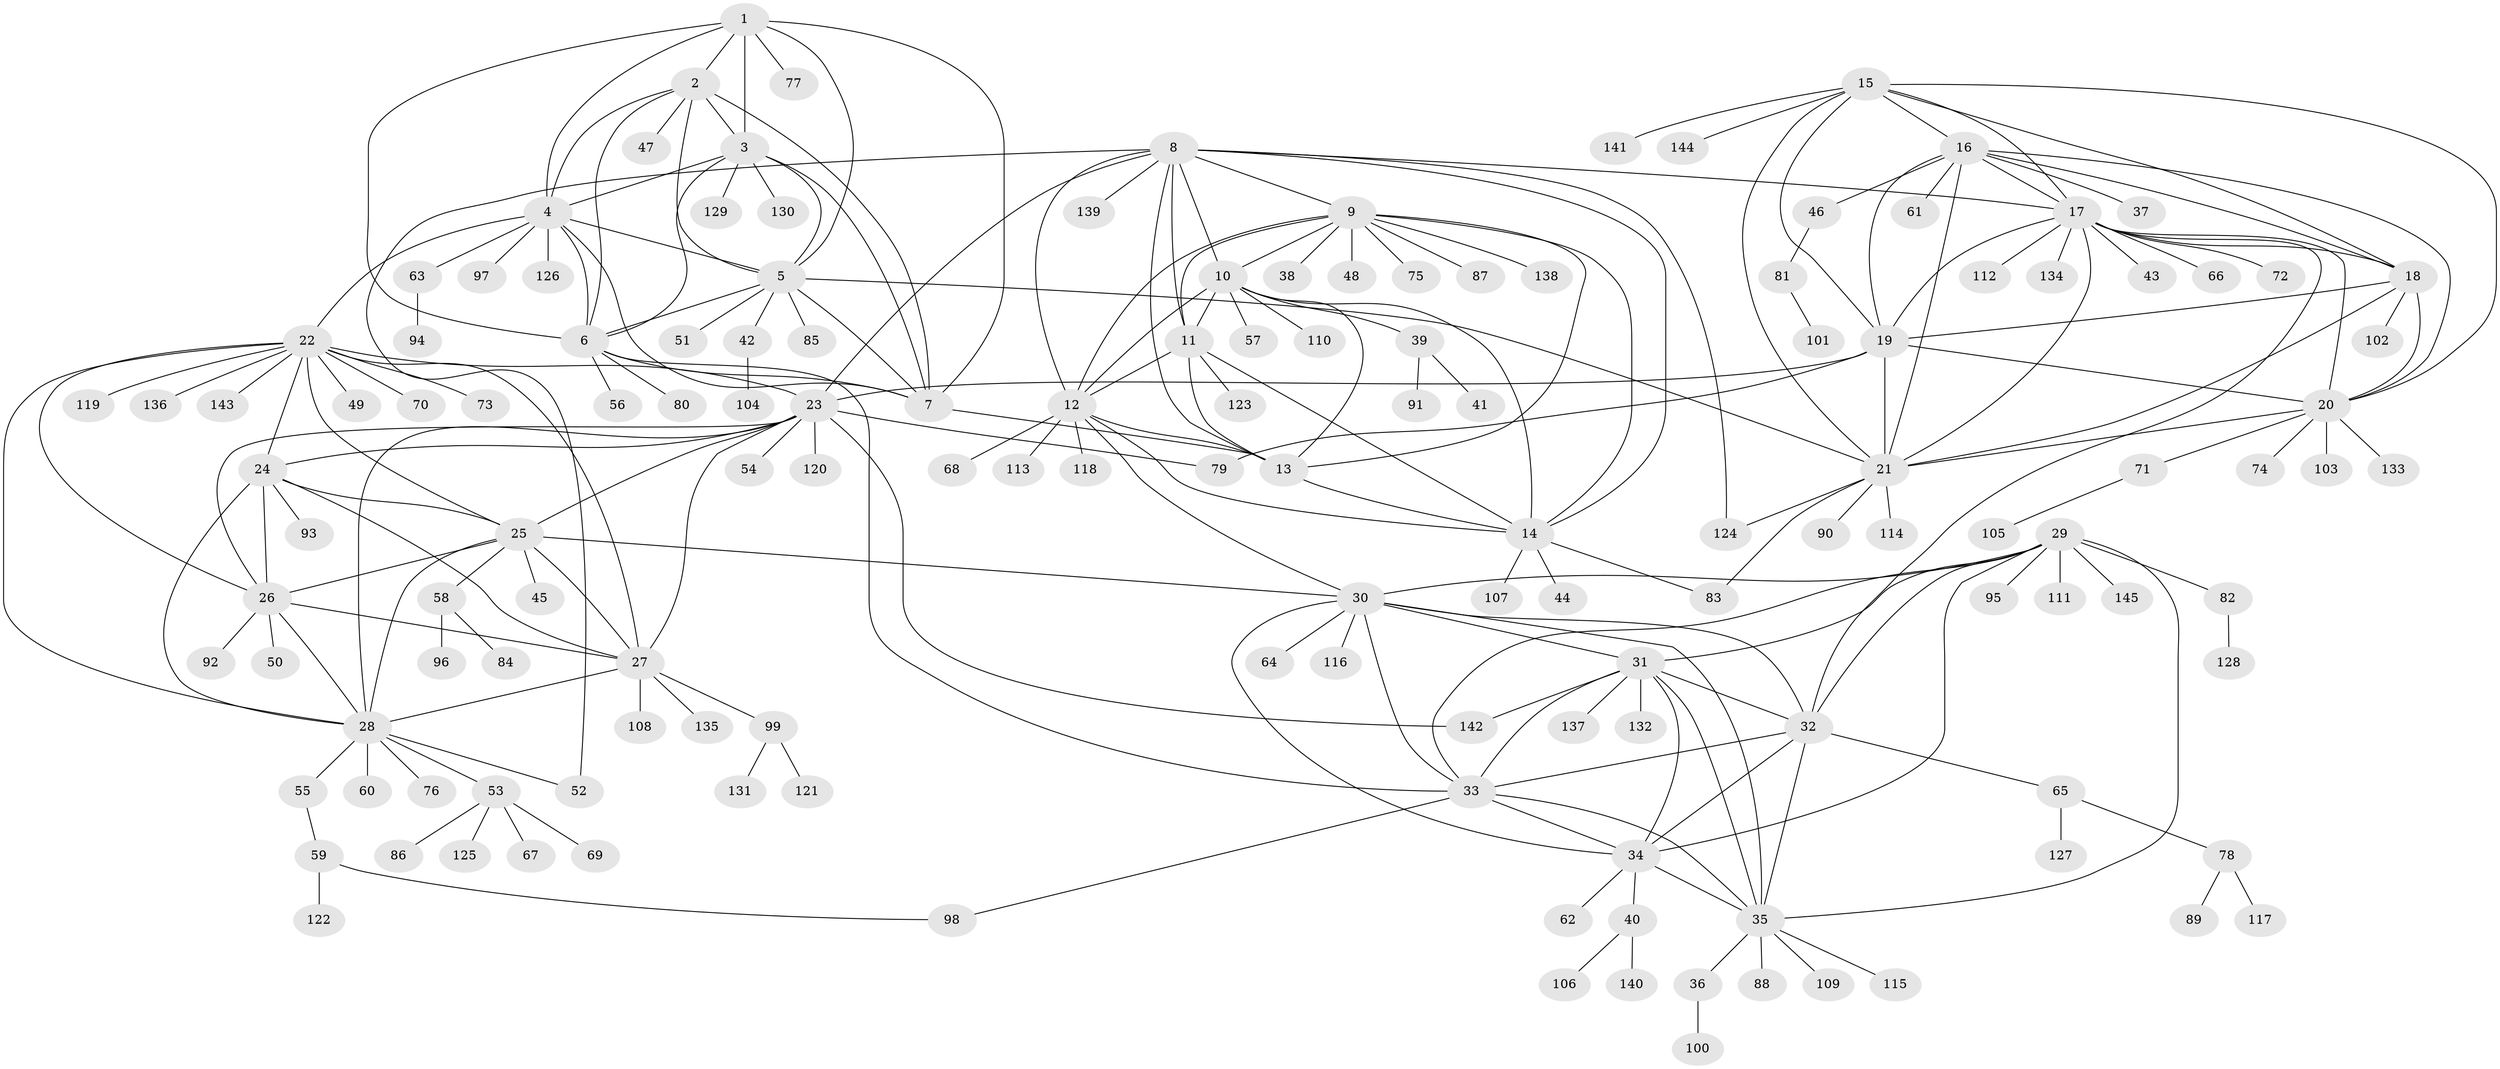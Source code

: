 // coarse degree distribution, {4: 0.022988505747126436, 5: 0.034482758620689655, 14: 0.022988505747126436, 8: 0.022988505747126436, 6: 0.011494252873563218, 10: 0.011494252873563218, 1: 0.8045977011494253, 12: 0.022988505747126436, 15: 0.011494252873563218, 2: 0.034482758620689655}
// Generated by graph-tools (version 1.1) at 2025/58/03/04/25 21:58:11]
// undirected, 145 vertices, 231 edges
graph export_dot {
graph [start="1"]
  node [color=gray90,style=filled];
  1;
  2;
  3;
  4;
  5;
  6;
  7;
  8;
  9;
  10;
  11;
  12;
  13;
  14;
  15;
  16;
  17;
  18;
  19;
  20;
  21;
  22;
  23;
  24;
  25;
  26;
  27;
  28;
  29;
  30;
  31;
  32;
  33;
  34;
  35;
  36;
  37;
  38;
  39;
  40;
  41;
  42;
  43;
  44;
  45;
  46;
  47;
  48;
  49;
  50;
  51;
  52;
  53;
  54;
  55;
  56;
  57;
  58;
  59;
  60;
  61;
  62;
  63;
  64;
  65;
  66;
  67;
  68;
  69;
  70;
  71;
  72;
  73;
  74;
  75;
  76;
  77;
  78;
  79;
  80;
  81;
  82;
  83;
  84;
  85;
  86;
  87;
  88;
  89;
  90;
  91;
  92;
  93;
  94;
  95;
  96;
  97;
  98;
  99;
  100;
  101;
  102;
  103;
  104;
  105;
  106;
  107;
  108;
  109;
  110;
  111;
  112;
  113;
  114;
  115;
  116;
  117;
  118;
  119;
  120;
  121;
  122;
  123;
  124;
  125;
  126;
  127;
  128;
  129;
  130;
  131;
  132;
  133;
  134;
  135;
  136;
  137;
  138;
  139;
  140;
  141;
  142;
  143;
  144;
  145;
  1 -- 2;
  1 -- 3;
  1 -- 4;
  1 -- 5;
  1 -- 6;
  1 -- 7;
  1 -- 77;
  2 -- 3;
  2 -- 4;
  2 -- 5;
  2 -- 6;
  2 -- 7;
  2 -- 47;
  3 -- 4;
  3 -- 5;
  3 -- 6;
  3 -- 7;
  3 -- 129;
  3 -- 130;
  4 -- 5;
  4 -- 6;
  4 -- 7;
  4 -- 22;
  4 -- 63;
  4 -- 97;
  4 -- 126;
  5 -- 6;
  5 -- 7;
  5 -- 21;
  5 -- 42;
  5 -- 51;
  5 -- 85;
  6 -- 7;
  6 -- 33;
  6 -- 56;
  6 -- 80;
  7 -- 13;
  8 -- 9;
  8 -- 10;
  8 -- 11;
  8 -- 12;
  8 -- 13;
  8 -- 14;
  8 -- 17;
  8 -- 23;
  8 -- 52;
  8 -- 124;
  8 -- 139;
  9 -- 10;
  9 -- 11;
  9 -- 12;
  9 -- 13;
  9 -- 14;
  9 -- 38;
  9 -- 48;
  9 -- 75;
  9 -- 87;
  9 -- 138;
  10 -- 11;
  10 -- 12;
  10 -- 13;
  10 -- 14;
  10 -- 39;
  10 -- 57;
  10 -- 110;
  11 -- 12;
  11 -- 13;
  11 -- 14;
  11 -- 123;
  12 -- 13;
  12 -- 14;
  12 -- 30;
  12 -- 68;
  12 -- 113;
  12 -- 118;
  13 -- 14;
  14 -- 44;
  14 -- 83;
  14 -- 107;
  15 -- 16;
  15 -- 17;
  15 -- 18;
  15 -- 19;
  15 -- 20;
  15 -- 21;
  15 -- 141;
  15 -- 144;
  16 -- 17;
  16 -- 18;
  16 -- 19;
  16 -- 20;
  16 -- 21;
  16 -- 37;
  16 -- 46;
  16 -- 61;
  17 -- 18;
  17 -- 19;
  17 -- 20;
  17 -- 21;
  17 -- 32;
  17 -- 43;
  17 -- 66;
  17 -- 72;
  17 -- 112;
  17 -- 134;
  18 -- 19;
  18 -- 20;
  18 -- 21;
  18 -- 102;
  19 -- 20;
  19 -- 21;
  19 -- 23;
  19 -- 79;
  20 -- 21;
  20 -- 71;
  20 -- 74;
  20 -- 103;
  20 -- 133;
  21 -- 83;
  21 -- 90;
  21 -- 114;
  21 -- 124;
  22 -- 23;
  22 -- 24;
  22 -- 25;
  22 -- 26;
  22 -- 27;
  22 -- 28;
  22 -- 49;
  22 -- 70;
  22 -- 73;
  22 -- 119;
  22 -- 136;
  22 -- 143;
  23 -- 24;
  23 -- 25;
  23 -- 26;
  23 -- 27;
  23 -- 28;
  23 -- 54;
  23 -- 79;
  23 -- 120;
  23 -- 142;
  24 -- 25;
  24 -- 26;
  24 -- 27;
  24 -- 28;
  24 -- 93;
  25 -- 26;
  25 -- 27;
  25 -- 28;
  25 -- 30;
  25 -- 45;
  25 -- 58;
  26 -- 27;
  26 -- 28;
  26 -- 50;
  26 -- 92;
  27 -- 28;
  27 -- 99;
  27 -- 108;
  27 -- 135;
  28 -- 52;
  28 -- 53;
  28 -- 55;
  28 -- 60;
  28 -- 76;
  29 -- 30;
  29 -- 31;
  29 -- 32;
  29 -- 33;
  29 -- 34;
  29 -- 35;
  29 -- 82;
  29 -- 95;
  29 -- 111;
  29 -- 145;
  30 -- 31;
  30 -- 32;
  30 -- 33;
  30 -- 34;
  30 -- 35;
  30 -- 64;
  30 -- 116;
  31 -- 32;
  31 -- 33;
  31 -- 34;
  31 -- 35;
  31 -- 132;
  31 -- 137;
  31 -- 142;
  32 -- 33;
  32 -- 34;
  32 -- 35;
  32 -- 65;
  33 -- 34;
  33 -- 35;
  33 -- 98;
  34 -- 35;
  34 -- 40;
  34 -- 62;
  35 -- 36;
  35 -- 88;
  35 -- 109;
  35 -- 115;
  36 -- 100;
  39 -- 41;
  39 -- 91;
  40 -- 106;
  40 -- 140;
  42 -- 104;
  46 -- 81;
  53 -- 67;
  53 -- 69;
  53 -- 86;
  53 -- 125;
  55 -- 59;
  58 -- 84;
  58 -- 96;
  59 -- 98;
  59 -- 122;
  63 -- 94;
  65 -- 78;
  65 -- 127;
  71 -- 105;
  78 -- 89;
  78 -- 117;
  81 -- 101;
  82 -- 128;
  99 -- 121;
  99 -- 131;
}
